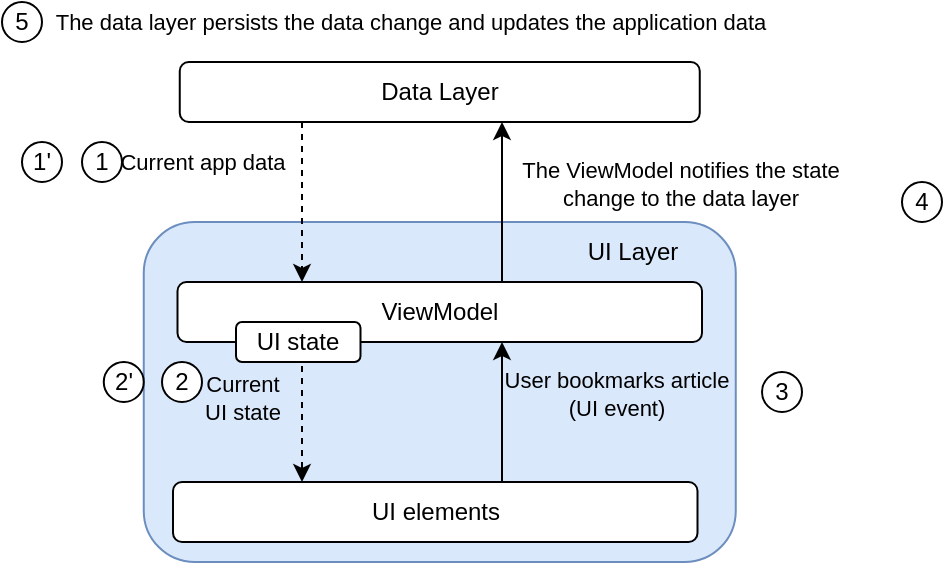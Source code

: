 <mxfile version="17.4.2" type="device"><diagram id="Aw3NLYuN8UNS_CyBmLNS" name="Page-1"><mxGraphModel dx="1102" dy="887" grid="1" gridSize="10" guides="1" tooltips="1" connect="1" arrows="1" fold="1" page="1" pageScale="1" pageWidth="827" pageHeight="1169" math="0" shadow="0"><root><mxCell id="0"/><mxCell id="1" parent="0"/><mxCell id="mstMvEx_8KQVqF1M2grg-6" value="" style="rounded=1;whiteSpace=wrap;html=1;fillColor=#dae8fc;strokeColor=#6c8ebf;" parent="1" vertex="1"><mxGeometry x="280.88" y="300" width="296" height="170" as="geometry"/></mxCell><mxCell id="askQC1d-qMClRQocrcOv-17" value="" style="edgeStyle=orthogonalEdgeStyle;rounded=0;orthogonalLoop=1;jettySize=auto;html=1;dashed=1;" parent="1" source="mstMvEx_8KQVqF1M2grg-1" edge="1"><mxGeometry relative="1" as="geometry"><mxPoint x="360" y="330" as="targetPoint"/><Array as="points"><mxPoint x="360" y="270"/><mxPoint x="360" y="270"/></Array></mxGeometry></mxCell><mxCell id="askQC1d-qMClRQocrcOv-18" value="Current app data" style="edgeLabel;html=1;align=center;verticalAlign=middle;resizable=0;points=[];labelBackgroundColor=none;" parent="askQC1d-qMClRQocrcOv-17" vertex="1" connectable="0"><mxGeometry x="0.25" y="-3" relative="1" as="geometry"><mxPoint x="-47" y="-30" as="offset"/></mxGeometry></mxCell><mxCell id="mstMvEx_8KQVqF1M2grg-1" value="Data Layer" style="rounded=1;whiteSpace=wrap;html=1;" parent="1" vertex="1"><mxGeometry x="298.88" y="220" width="260" height="30" as="geometry"/></mxCell><mxCell id="askQC1d-qMClRQocrcOv-1" value="" style="edgeStyle=orthogonalEdgeStyle;rounded=0;orthogonalLoop=1;jettySize=auto;html=1;dashed=1;" parent="1" source="mstMvEx_8KQVqF1M2grg-8" target="mstMvEx_8KQVqF1M2grg-9" edge="1"><mxGeometry relative="1" as="geometry"><Array as="points"><mxPoint x="360" y="390"/><mxPoint x="360" y="390"/></Array></mxGeometry></mxCell><mxCell id="MOWj-IQT_MaE7RCs7Bt0-2" value="Current&lt;br&gt;UI state" style="edgeLabel;html=1;align=center;verticalAlign=middle;resizable=0;points=[];labelBackgroundColor=none;" vertex="1" connectable="0" parent="askQC1d-qMClRQocrcOv-1"><mxGeometry x="-0.2" y="1" relative="1" as="geometry"><mxPoint x="-31" as="offset"/></mxGeometry></mxCell><mxCell id="MOWj-IQT_MaE7RCs7Bt0-3" value="" style="edgeStyle=orthogonalEdgeStyle;rounded=0;orthogonalLoop=1;jettySize=auto;html=1;" edge="1" parent="1" source="mstMvEx_8KQVqF1M2grg-8" target="mstMvEx_8KQVqF1M2grg-1"><mxGeometry relative="1" as="geometry"><Array as="points"><mxPoint x="460" y="290"/><mxPoint x="460" y="290"/></Array></mxGeometry></mxCell><mxCell id="MOWj-IQT_MaE7RCs7Bt0-4" value="The ViewModel notifies the state&lt;br&gt;change to the data layer" style="edgeLabel;html=1;align=center;verticalAlign=middle;resizable=0;points=[];labelBackgroundColor=none;" vertex="1" connectable="0" parent="MOWj-IQT_MaE7RCs7Bt0-3"><mxGeometry x="0.167" y="-3" relative="1" as="geometry"><mxPoint x="86" y="-3" as="offset"/></mxGeometry></mxCell><mxCell id="mstMvEx_8KQVqF1M2grg-8" value="ViewModel" style="rounded=1;whiteSpace=wrap;html=1;" parent="1" vertex="1"><mxGeometry x="297.75" y="330" width="262.25" height="30" as="geometry"/></mxCell><mxCell id="askQC1d-qMClRQocrcOv-3" value="" style="edgeStyle=orthogonalEdgeStyle;rounded=0;orthogonalLoop=1;jettySize=auto;html=1;" parent="1" source="mstMvEx_8KQVqF1M2grg-9" target="mstMvEx_8KQVqF1M2grg-8" edge="1"><mxGeometry relative="1" as="geometry"><Array as="points"><mxPoint x="460" y="390"/><mxPoint x="460" y="390"/></Array></mxGeometry></mxCell><mxCell id="askQC1d-qMClRQocrcOv-14" value="User bookmarks article&lt;br&gt;(UI event)" style="edgeLabel;html=1;align=center;verticalAlign=middle;resizable=0;points=[];labelBackgroundColor=none;" parent="askQC1d-qMClRQocrcOv-3" vertex="1" connectable="0"><mxGeometry x="0.244" y="-2" relative="1" as="geometry"><mxPoint x="55" y="-1" as="offset"/></mxGeometry></mxCell><mxCell id="mstMvEx_8KQVqF1M2grg-9" value="UI elements" style="rounded=1;whiteSpace=wrap;html=1;" parent="1" vertex="1"><mxGeometry x="295.5" y="430" width="262.25" height="30" as="geometry"/></mxCell><mxCell id="mstMvEx_8KQVqF1M2grg-12" value="UI Layer" style="text;html=1;strokeColor=none;fillColor=none;align=center;verticalAlign=middle;whiteSpace=wrap;rounded=0;" parent="1" vertex="1"><mxGeometry x="490" y="300" width="71.13" height="30" as="geometry"/></mxCell><mxCell id="askQC1d-qMClRQocrcOv-13" value="UI state" style="rounded=1;whiteSpace=wrap;html=1;" parent="1" vertex="1"><mxGeometry x="327" y="350" width="62.25" height="20" as="geometry"/></mxCell><mxCell id="MOWj-IQT_MaE7RCs7Bt0-5" value="The data layer persists the data change and updates the application data" style="edgeLabel;html=1;align=center;verticalAlign=middle;resizable=0;points=[];labelBackgroundColor=none;" vertex="1" connectable="0" parent="1"><mxGeometry x="414" y="200" as="geometry"/></mxCell><mxCell id="MOWj-IQT_MaE7RCs7Bt0-6" value="1" style="ellipse;whiteSpace=wrap;html=1;labelBackgroundColor=none;" vertex="1" parent="1"><mxGeometry x="250" y="260" width="20" height="20" as="geometry"/></mxCell><mxCell id="MOWj-IQT_MaE7RCs7Bt0-7" value="2" style="ellipse;whiteSpace=wrap;html=1;labelBackgroundColor=none;" vertex="1" parent="1"><mxGeometry x="290" y="370" width="20" height="20" as="geometry"/></mxCell><mxCell id="MOWj-IQT_MaE7RCs7Bt0-8" value="3" style="ellipse;whiteSpace=wrap;html=1;labelBackgroundColor=none;" vertex="1" parent="1"><mxGeometry x="590" y="375" width="20" height="20" as="geometry"/></mxCell><mxCell id="MOWj-IQT_MaE7RCs7Bt0-9" value="1'" style="ellipse;whiteSpace=wrap;html=1;labelBackgroundColor=none;" vertex="1" parent="1"><mxGeometry x="220" y="260" width="20" height="20" as="geometry"/></mxCell><mxCell id="MOWj-IQT_MaE7RCs7Bt0-10" value="5" style="ellipse;whiteSpace=wrap;html=1;labelBackgroundColor=none;" vertex="1" parent="1"><mxGeometry x="210" y="190" width="20" height="20" as="geometry"/></mxCell><mxCell id="MOWj-IQT_MaE7RCs7Bt0-11" value="4" style="ellipse;whiteSpace=wrap;html=1;labelBackgroundColor=none;" vertex="1" parent="1"><mxGeometry x="660" y="280" width="20" height="20" as="geometry"/></mxCell><mxCell id="MOWj-IQT_MaE7RCs7Bt0-12" value="2'" style="ellipse;whiteSpace=wrap;html=1;labelBackgroundColor=none;" vertex="1" parent="1"><mxGeometry x="260.88" y="370" width="20" height="20" as="geometry"/></mxCell></root></mxGraphModel></diagram></mxfile>